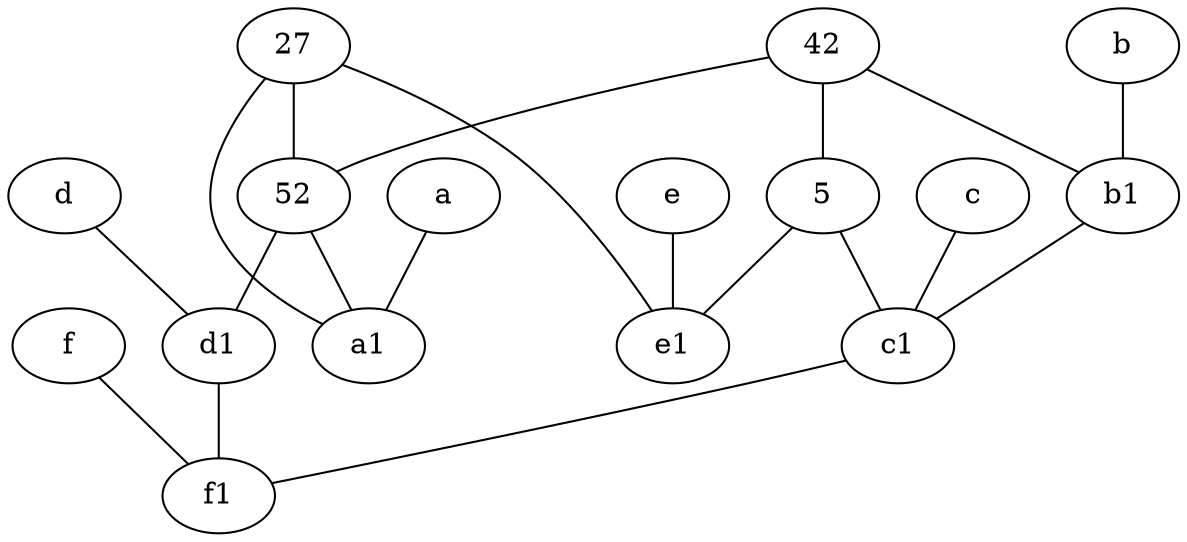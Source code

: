 graph {
	node [labelfontsize=50]
	b [labelfontsize=50 pos="10,4!"]
	d [labelfontsize=50 pos="2,5!"]
	42 [labelfontsize=50]
	52 [labelfontsize=50]
	e [labelfontsize=50 pos="7,9!"]
	c [labelfontsize=50 pos="4.5,2!"]
	c1 [labelfontsize=50 pos="4.5,3!"]
	e1 [labelfontsize=50 pos="7,7!"]
	a [labelfontsize=50 pos="8,2!"]
	f1 [labelfontsize=50 pos="3,8!"]
	5 [labelfontsize=50]
	d1 [labelfontsize=50 pos="3,5!"]
	27 [labelfontsize=50]
	f [labelfontsize=50 pos="3,9!"]
	b1 [labelfontsize=50 pos="9,4!"]
	a1 [labelfontsize=50 pos="8,3!"]
	42 -- b1
	e -- e1
	27 -- a1
	a -- a1
	42 -- 52
	f -- f1
	52 -- d1
	d1 -- f1
	42 -- 5
	5 -- e1
	c -- c1
	52 -- a1
	27 -- 52
	5 -- c1
	d -- d1
	27 -- e1
	c1 -- f1
	b1 -- c1
	b -- b1
}
